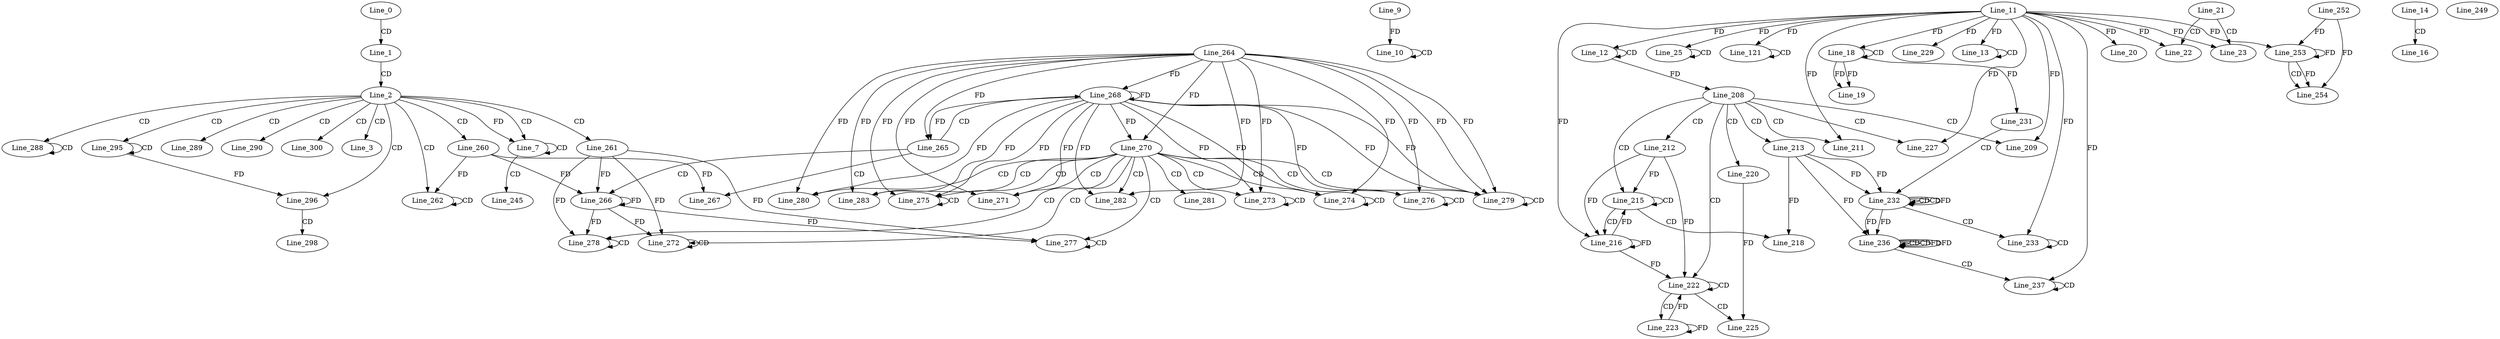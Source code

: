 digraph G {
  Line_0;
  Line_1;
  Line_2;
  Line_3;
  Line_7;
  Line_7;
  Line_7;
  Line_10;
  Line_10;
  Line_9;
  Line_12;
  Line_12;
  Line_11;
  Line_13;
  Line_13;
  Line_14;
  Line_16;
  Line_18;
  Line_18;
  Line_19;
  Line_19;
  Line_20;
  Line_21;
  Line_22;
  Line_22;
  Line_23;
  Line_23;
  Line_25;
  Line_25;
  Line_121;
  Line_121;
  Line_208;
  Line_209;
  Line_211;
  Line_212;
  Line_213;
  Line_215;
  Line_216;
  Line_216;
  Line_218;
  Line_220;
  Line_222;
  Line_223;
  Line_223;
  Line_225;
  Line_227;
  Line_229;
  Line_231;
  Line_232;
  Line_232;
  Line_232;
  Line_233;
  Line_233;
  Line_233;
  Line_236;
  Line_236;
  Line_236;
  Line_237;
  Line_237;
  Line_237;
  Line_245;
  Line_249;
  Line_253;
  Line_252;
  Line_253;
  Line_253;
  Line_254;
  Line_260;
  Line_261;
  Line_262;
  Line_265;
  Line_266;
  Line_266;
  Line_267;
  Line_268;
  Line_264;
  Line_265;
  Line_270;
  Line_270;
  Line_271;
  Line_272;
  Line_272;
  Line_273;
  Line_273;
  Line_273;
  Line_274;
  Line_274;
  Line_274;
  Line_275;
  Line_275;
  Line_275;
  Line_276;
  Line_276;
  Line_276;
  Line_277;
  Line_277;
  Line_278;
  Line_278;
  Line_279;
  Line_279;
  Line_279;
  Line_279;
  Line_280;
  Line_280;
  Line_281;
  Line_282;
  Line_282;
  Line_282;
  Line_283;
  Line_283;
  Line_288;
  Line_288;
  Line_289;
  Line_290;
  Line_295;
  Line_295;
  Line_296;
  Line_296;
  Line_298;
  Line_300;
  Line_0 -> Line_1 [ label="CD" ];
  Line_1 -> Line_2 [ label="CD" ];
  Line_2 -> Line_3 [ label="CD" ];
  Line_2 -> Line_7 [ label="CD" ];
  Line_7 -> Line_7 [ label="CD" ];
  Line_2 -> Line_7 [ label="FD" ];
  Line_10 -> Line_10 [ label="CD" ];
  Line_9 -> Line_10 [ label="FD" ];
  Line_12 -> Line_12 [ label="CD" ];
  Line_11 -> Line_12 [ label="FD" ];
  Line_13 -> Line_13 [ label="CD" ];
  Line_11 -> Line_13 [ label="FD" ];
  Line_14 -> Line_16 [ label="CD" ];
  Line_18 -> Line_18 [ label="CD" ];
  Line_11 -> Line_18 [ label="FD" ];
  Line_18 -> Line_19 [ label="FD" ];
  Line_18 -> Line_19 [ label="FD" ];
  Line_11 -> Line_20 [ label="FD" ];
  Line_21 -> Line_22 [ label="CD" ];
  Line_11 -> Line_22 [ label="FD" ];
  Line_21 -> Line_23 [ label="CD" ];
  Line_11 -> Line_23 [ label="FD" ];
  Line_25 -> Line_25 [ label="CD" ];
  Line_11 -> Line_25 [ label="FD" ];
  Line_121 -> Line_121 [ label="CD" ];
  Line_11 -> Line_121 [ label="FD" ];
  Line_12 -> Line_208 [ label="FD" ];
  Line_208 -> Line_209 [ label="CD" ];
  Line_11 -> Line_209 [ label="FD" ];
  Line_208 -> Line_211 [ label="CD" ];
  Line_11 -> Line_211 [ label="FD" ];
  Line_208 -> Line_212 [ label="CD" ];
  Line_208 -> Line_213 [ label="CD" ];
  Line_208 -> Line_215 [ label="CD" ];
  Line_215 -> Line_215 [ label="CD" ];
  Line_212 -> Line_215 [ label="FD" ];
  Line_215 -> Line_216 [ label="CD" ];
  Line_216 -> Line_216 [ label="FD" ];
  Line_212 -> Line_216 [ label="FD" ];
  Line_11 -> Line_216 [ label="FD" ];
  Line_215 -> Line_218 [ label="CD" ];
  Line_213 -> Line_218 [ label="FD" ];
  Line_208 -> Line_220 [ label="CD" ];
  Line_208 -> Line_222 [ label="CD" ];
  Line_222 -> Line_222 [ label="CD" ];
  Line_216 -> Line_222 [ label="FD" ];
  Line_212 -> Line_222 [ label="FD" ];
  Line_222 -> Line_223 [ label="CD" ];
  Line_223 -> Line_223 [ label="FD" ];
  Line_222 -> Line_225 [ label="CD" ];
  Line_220 -> Line_225 [ label="FD" ];
  Line_208 -> Line_227 [ label="CD" ];
  Line_11 -> Line_227 [ label="FD" ];
  Line_11 -> Line_229 [ label="FD" ];
  Line_18 -> Line_231 [ label="FD" ];
  Line_231 -> Line_232 [ label="CD" ];
  Line_232 -> Line_232 [ label="CD" ];
  Line_213 -> Line_232 [ label="FD" ];
  Line_232 -> Line_232 [ label="CD" ];
  Line_232 -> Line_232 [ label="FD" ];
  Line_213 -> Line_232 [ label="FD" ];
  Line_232 -> Line_233 [ label="CD" ];
  Line_233 -> Line_233 [ label="CD" ];
  Line_11 -> Line_233 [ label="FD" ];
  Line_236 -> Line_236 [ label="CD" ];
  Line_232 -> Line_236 [ label="FD" ];
  Line_236 -> Line_236 [ label="CD" ];
  Line_236 -> Line_236 [ label="FD" ];
  Line_232 -> Line_236 [ label="FD" ];
  Line_213 -> Line_236 [ label="FD" ];
  Line_236 -> Line_237 [ label="CD" ];
  Line_237 -> Line_237 [ label="CD" ];
  Line_11 -> Line_237 [ label="FD" ];
  Line_7 -> Line_245 [ label="CD" ];
  Line_253 -> Line_253 [ label="FD" ];
  Line_252 -> Line_253 [ label="FD" ];
  Line_11 -> Line_253 [ label="FD" ];
  Line_253 -> Line_254 [ label="CD" ];
  Line_253 -> Line_254 [ label="FD" ];
  Line_252 -> Line_254 [ label="FD" ];
  Line_2 -> Line_260 [ label="CD" ];
  Line_2 -> Line_261 [ label="CD" ];
  Line_2 -> Line_262 [ label="CD" ];
  Line_262 -> Line_262 [ label="CD" ];
  Line_260 -> Line_262 [ label="FD" ];
  Line_265 -> Line_266 [ label="CD" ];
  Line_266 -> Line_266 [ label="FD" ];
  Line_261 -> Line_266 [ label="FD" ];
  Line_260 -> Line_266 [ label="FD" ];
  Line_265 -> Line_267 [ label="CD" ];
  Line_260 -> Line_267 [ label="FD" ];
  Line_265 -> Line_268 [ label="CD" ];
  Line_268 -> Line_268 [ label="FD" ];
  Line_264 -> Line_268 [ label="FD" ];
  Line_268 -> Line_265 [ label="FD" ];
  Line_264 -> Line_265 [ label="FD" ];
  Line_268 -> Line_270 [ label="FD" ];
  Line_264 -> Line_270 [ label="FD" ];
  Line_270 -> Line_271 [ label="CD" ];
  Line_268 -> Line_271 [ label="FD" ];
  Line_264 -> Line_271 [ label="FD" ];
  Line_270 -> Line_272 [ label="CD" ];
  Line_272 -> Line_272 [ label="CD" ];
  Line_266 -> Line_272 [ label="FD" ];
  Line_261 -> Line_272 [ label="FD" ];
  Line_270 -> Line_273 [ label="CD" ];
  Line_273 -> Line_273 [ label="CD" ];
  Line_268 -> Line_273 [ label="FD" ];
  Line_264 -> Line_273 [ label="FD" ];
  Line_270 -> Line_274 [ label="CD" ];
  Line_274 -> Line_274 [ label="CD" ];
  Line_268 -> Line_274 [ label="FD" ];
  Line_264 -> Line_274 [ label="FD" ];
  Line_270 -> Line_275 [ label="CD" ];
  Line_275 -> Line_275 [ label="CD" ];
  Line_268 -> Line_275 [ label="FD" ];
  Line_264 -> Line_275 [ label="FD" ];
  Line_270 -> Line_276 [ label="CD" ];
  Line_276 -> Line_276 [ label="CD" ];
  Line_268 -> Line_276 [ label="FD" ];
  Line_264 -> Line_276 [ label="FD" ];
  Line_270 -> Line_277 [ label="CD" ];
  Line_277 -> Line_277 [ label="CD" ];
  Line_266 -> Line_277 [ label="FD" ];
  Line_261 -> Line_277 [ label="FD" ];
  Line_270 -> Line_278 [ label="CD" ];
  Line_278 -> Line_278 [ label="CD" ];
  Line_266 -> Line_278 [ label="FD" ];
  Line_261 -> Line_278 [ label="FD" ];
  Line_270 -> Line_279 [ label="CD" ];
  Line_268 -> Line_279 [ label="FD" ];
  Line_264 -> Line_279 [ label="FD" ];
  Line_279 -> Line_279 [ label="CD" ];
  Line_268 -> Line_279 [ label="FD" ];
  Line_264 -> Line_279 [ label="FD" ];
  Line_270 -> Line_280 [ label="CD" ];
  Line_268 -> Line_280 [ label="FD" ];
  Line_264 -> Line_280 [ label="FD" ];
  Line_270 -> Line_281 [ label="CD" ];
  Line_270 -> Line_282 [ label="CD" ];
  Line_268 -> Line_282 [ label="FD" ];
  Line_264 -> Line_282 [ label="FD" ];
  Line_270 -> Line_283 [ label="CD" ];
  Line_268 -> Line_283 [ label="FD" ];
  Line_264 -> Line_283 [ label="FD" ];
  Line_2 -> Line_288 [ label="CD" ];
  Line_288 -> Line_288 [ label="CD" ];
  Line_2 -> Line_289 [ label="CD" ];
  Line_2 -> Line_290 [ label="CD" ];
  Line_2 -> Line_295 [ label="CD" ];
  Line_295 -> Line_295 [ label="CD" ];
  Line_2 -> Line_296 [ label="CD" ];
  Line_295 -> Line_296 [ label="FD" ];
  Line_296 -> Line_298 [ label="CD" ];
  Line_2 -> Line_300 [ label="CD" ];
  Line_216 -> Line_215 [ label="FD" ];
  Line_223 -> Line_222 [ label="FD" ];
  Line_236 -> Line_236 [ label="FD" ];
}
